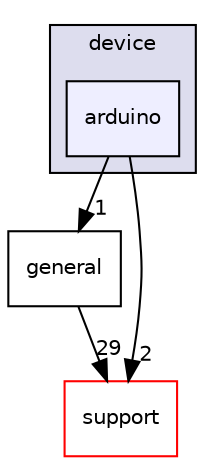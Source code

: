 digraph "arduino" {
  compound=true
  node [ fontsize="10", fontname="Helvetica"];
  edge [ labelfontsize="10", labelfontname="Helvetica"];
  subgraph clusterdir_89e1dd23c9798627a4fa5c93437cdf71 {
    graph [ bgcolor="#ddddee", pencolor="black", label="device" fontname="Helvetica", fontsize="10", URL="dir_89e1dd23c9798627a4fa5c93437cdf71.html"]
  dir_56851b7b813a827b1a4688037de3433f [shape=box, label="arduino", style="filled", fillcolor="#eeeeff", pencolor="black", URL="dir_56851b7b813a827b1a4688037de3433f.html"];
  }
  dir_184c0b8cd06f2340f9d0a23a16cabf8e [shape=box label="general" URL="dir_184c0b8cd06f2340f9d0a23a16cabf8e.html"];
  dir_566a3ff4a5a303bab03e0e4ba38c8a31 [shape=box label="support" fillcolor="white" style="filled" color="red" URL="dir_566a3ff4a5a303bab03e0e4ba38c8a31.html"];
  dir_184c0b8cd06f2340f9d0a23a16cabf8e->dir_566a3ff4a5a303bab03e0e4ba38c8a31 [headlabel="29", labeldistance=1.5 headhref="dir_000002_000033.html"];
  dir_56851b7b813a827b1a4688037de3433f->dir_184c0b8cd06f2340f9d0a23a16cabf8e [headlabel="1", labeldistance=1.5 headhref="dir_000026_000002.html"];
  dir_56851b7b813a827b1a4688037de3433f->dir_566a3ff4a5a303bab03e0e4ba38c8a31 [headlabel="2", labeldistance=1.5 headhref="dir_000026_000033.html"];
}
